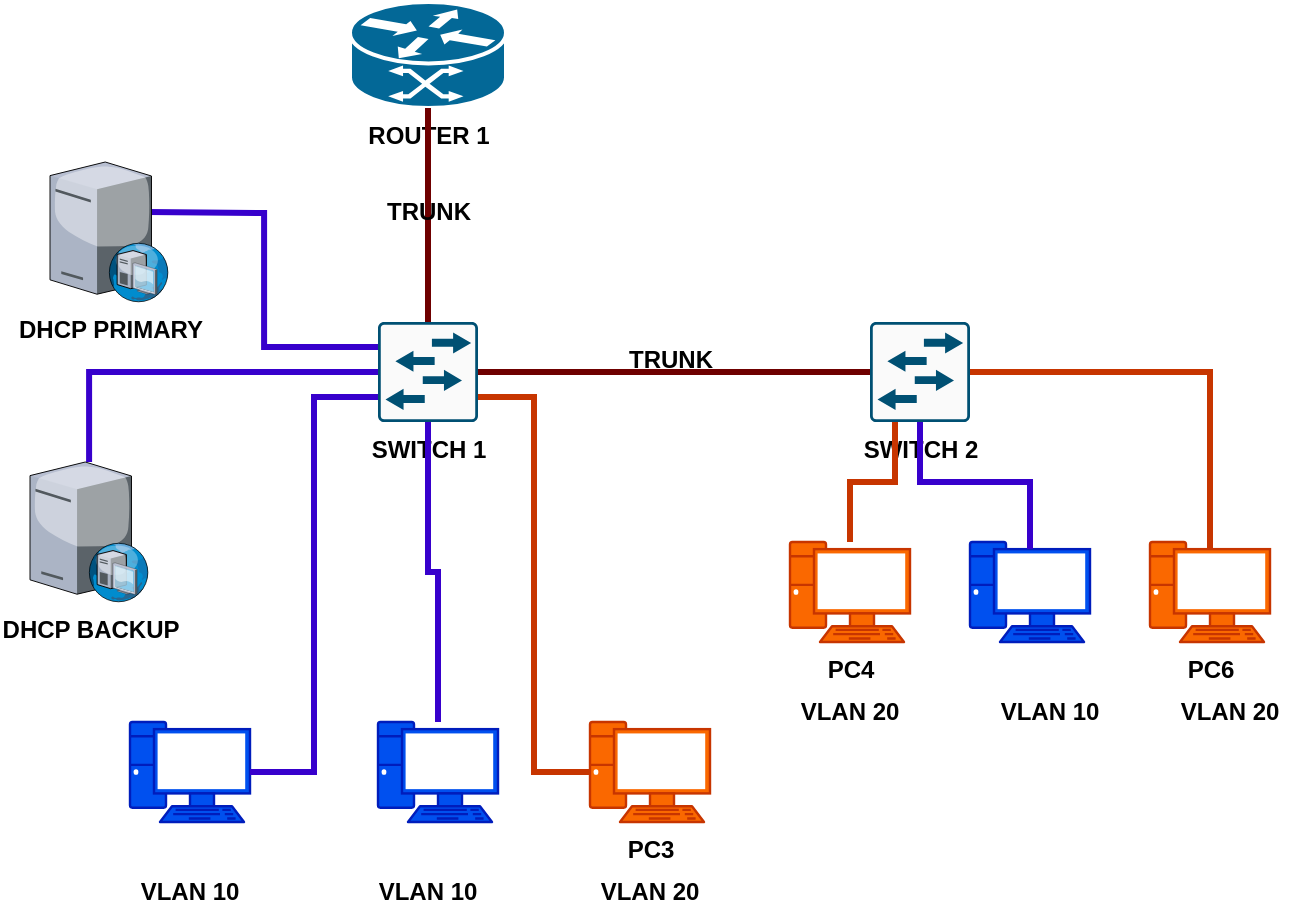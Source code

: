 <mxfile version="28.1.2">
  <diagram name="Page-1" id="t_h60iStYAsj_ZKKakiO">
    <mxGraphModel dx="872" dy="537" grid="1" gridSize="10" guides="1" tooltips="1" connect="1" arrows="1" fold="1" page="1" pageScale="1" pageWidth="827" pageHeight="1169" math="0" shadow="0">
      <root>
        <mxCell id="0" />
        <mxCell id="1" parent="0" />
        <mxCell id="WACMrJMDsqhWbpVsW9vI-1" value="&lt;b&gt;ROUTER 1&lt;/b&gt;" style="shape=mxgraph.cisco.routers.atm_router;html=1;pointerEvents=1;dashed=0;fillColor=#036897;strokeColor=#ffffff;strokeWidth=2;verticalLabelPosition=bottom;verticalAlign=top;align=center;outlineConnect=0;" vertex="1" parent="1">
          <mxGeometry x="290" y="40" width="78" height="53" as="geometry" />
        </mxCell>
        <mxCell id="WACMrJMDsqhWbpVsW9vI-31" style="edgeStyle=orthogonalEdgeStyle;rounded=0;orthogonalLoop=1;jettySize=auto;html=1;endArrow=none;endFill=0;strokeWidth=3;fillColor=#6a00ff;strokeColor=#3700CC;" edge="1" parent="1" source="WACMrJMDsqhWbpVsW9vI-2" target="WACMrJMDsqhWbpVsW9vI-7">
          <mxGeometry relative="1" as="geometry" />
        </mxCell>
        <mxCell id="WACMrJMDsqhWbpVsW9vI-2" value="&lt;b&gt;SWITCH 1&lt;/b&gt;" style="sketch=0;points=[[0.015,0.015,0],[0.985,0.015,0],[0.985,0.985,0],[0.015,0.985,0],[0.25,0,0],[0.5,0,0],[0.75,0,0],[1,0.25,0],[1,0.5,0],[1,0.75,0],[0.75,1,0],[0.5,1,0],[0.25,1,0],[0,0.75,0],[0,0.5,0],[0,0.25,0]];verticalLabelPosition=bottom;html=1;verticalAlign=top;aspect=fixed;align=center;pointerEvents=1;shape=mxgraph.cisco19.rect;prIcon=l2_switch;fillColor=#FAFAFA;strokeColor=#005073;" vertex="1" parent="1">
          <mxGeometry x="304" y="200" width="50" height="50" as="geometry" />
        </mxCell>
        <mxCell id="WACMrJMDsqhWbpVsW9vI-3" value="&lt;b&gt;SWITCH 2&lt;/b&gt;" style="sketch=0;points=[[0.015,0.015,0],[0.985,0.015,0],[0.985,0.985,0],[0.015,0.985,0],[0.25,0,0],[0.5,0,0],[0.75,0,0],[1,0.25,0],[1,0.5,0],[1,0.75,0],[0.75,1,0],[0.5,1,0],[0.25,1,0],[0,0.75,0],[0,0.5,0],[0,0.25,0]];verticalLabelPosition=bottom;html=1;verticalAlign=top;aspect=fixed;align=center;pointerEvents=1;shape=mxgraph.cisco19.rect;prIcon=l2_switch;fillColor=#FAFAFA;strokeColor=#005073;" vertex="1" parent="1">
          <mxGeometry x="550" y="200" width="50" height="50" as="geometry" />
        </mxCell>
        <mxCell id="WACMrJMDsqhWbpVsW9vI-4" style="edgeStyle=orthogonalEdgeStyle;rounded=0;orthogonalLoop=1;jettySize=auto;html=1;entryX=0.5;entryY=0;entryDx=0;entryDy=0;entryPerimeter=0;strokeWidth=3;endArrow=none;endFill=0;fillColor=#a20025;strokeColor=#6F0000;" edge="1" parent="1" source="WACMrJMDsqhWbpVsW9vI-1" target="WACMrJMDsqhWbpVsW9vI-2">
          <mxGeometry relative="1" as="geometry" />
        </mxCell>
        <mxCell id="WACMrJMDsqhWbpVsW9vI-5" style="edgeStyle=orthogonalEdgeStyle;rounded=0;orthogonalLoop=1;jettySize=auto;html=1;entryX=0;entryY=0.5;entryDx=0;entryDy=0;entryPerimeter=0;strokeWidth=3;endArrow=none;endFill=0;fillColor=#a20025;strokeColor=#6F0000;" edge="1" parent="1" source="WACMrJMDsqhWbpVsW9vI-2" target="WACMrJMDsqhWbpVsW9vI-3">
          <mxGeometry relative="1" as="geometry" />
        </mxCell>
        <mxCell id="WACMrJMDsqhWbpVsW9vI-7" value="&lt;b&gt;DHCP BACKUP&lt;/b&gt;" style="verticalLabelPosition=bottom;sketch=0;aspect=fixed;html=1;verticalAlign=top;strokeColor=none;align=center;outlineConnect=0;shape=mxgraph.citrix.dhcp_server;" vertex="1" parent="1">
          <mxGeometry x="130" y="270" width="59.11" height="70" as="geometry" />
        </mxCell>
        <mxCell id="WACMrJMDsqhWbpVsW9vI-12" value="&lt;b&gt;PC1&lt;/b&gt;" style="fontColor=#ffffff;verticalAlign=top;verticalLabelPosition=bottom;labelPosition=center;align=center;html=1;outlineConnect=0;fillColor=#0050ef;strokeColor=#001DBC;gradientDirection=north;strokeWidth=2;shape=mxgraph.networks.pc;" vertex="1" parent="1">
          <mxGeometry x="180" y="400" width="60" height="50" as="geometry" />
        </mxCell>
        <mxCell id="WACMrJMDsqhWbpVsW9vI-37" style="edgeStyle=orthogonalEdgeStyle;rounded=0;orthogonalLoop=1;jettySize=auto;html=1;endArrow=none;endFill=0;strokeWidth=3;fillColor=#6a00ff;strokeColor=#3700CC;" edge="1" parent="1" source="WACMrJMDsqhWbpVsW9vI-13" target="WACMrJMDsqhWbpVsW9vI-2">
          <mxGeometry relative="1" as="geometry" />
        </mxCell>
        <mxCell id="WACMrJMDsqhWbpVsW9vI-13" value="PC2" style="fontColor=#ffffff;verticalAlign=top;verticalLabelPosition=bottom;labelPosition=center;align=center;html=1;outlineConnect=0;fillColor=#0050ef;strokeColor=#001DBC;gradientDirection=north;strokeWidth=2;shape=mxgraph.networks.pc;fontStyle=1" vertex="1" parent="1">
          <mxGeometry x="304" y="400" width="60" height="50" as="geometry" />
        </mxCell>
        <mxCell id="WACMrJMDsqhWbpVsW9vI-14" value="&lt;b&gt;PC3&lt;/b&gt;" style="fontColor=#000000;verticalAlign=top;verticalLabelPosition=bottom;labelPosition=center;align=center;html=1;outlineConnect=0;fillColor=#fa6800;strokeColor=#C73500;gradientDirection=north;strokeWidth=2;shape=mxgraph.networks.pc;" vertex="1" parent="1">
          <mxGeometry x="410" y="400" width="60" height="50" as="geometry" />
        </mxCell>
        <mxCell id="WACMrJMDsqhWbpVsW9vI-16" value="&lt;b&gt;PC4&lt;/b&gt;" style="fontColor=#000000;verticalAlign=top;verticalLabelPosition=bottom;labelPosition=center;align=center;html=1;outlineConnect=0;fillColor=#fa6800;strokeColor=#C73500;gradientDirection=north;strokeWidth=2;shape=mxgraph.networks.pc;" vertex="1" parent="1">
          <mxGeometry x="510" y="310" width="60" height="50" as="geometry" />
        </mxCell>
        <mxCell id="WACMrJMDsqhWbpVsW9vI-17" value="&lt;b&gt;PC5&lt;/b&gt;" style="fontColor=#ffffff;verticalAlign=top;verticalLabelPosition=bottom;labelPosition=center;align=center;html=1;outlineConnect=0;fillColor=#0050ef;strokeColor=#001DBC;gradientDirection=north;strokeWidth=2;shape=mxgraph.networks.pc;" vertex="1" parent="1">
          <mxGeometry x="600" y="310" width="60" height="50" as="geometry" />
        </mxCell>
        <mxCell id="WACMrJMDsqhWbpVsW9vI-20" style="edgeStyle=orthogonalEdgeStyle;rounded=0;orthogonalLoop=1;jettySize=auto;html=1;entryX=0.5;entryY=0.07;entryDx=0;entryDy=0;entryPerimeter=0;endArrow=none;endFill=0;strokeWidth=3;fillColor=#6a00ff;strokeColor=#3700CC;" edge="1" parent="1" source="WACMrJMDsqhWbpVsW9vI-3" target="WACMrJMDsqhWbpVsW9vI-17">
          <mxGeometry relative="1" as="geometry" />
        </mxCell>
        <mxCell id="WACMrJMDsqhWbpVsW9vI-22" style="edgeStyle=orthogonalEdgeStyle;rounded=0;orthogonalLoop=1;jettySize=auto;html=1;entryX=0.25;entryY=1;entryDx=0;entryDy=0;entryPerimeter=0;strokeWidth=3;endSize=6;endArrow=none;endFill=0;fillColor=#fa6800;strokeColor=#C73500;" edge="1" parent="1" source="WACMrJMDsqhWbpVsW9vI-16" target="WACMrJMDsqhWbpVsW9vI-3">
          <mxGeometry relative="1" as="geometry">
            <mxPoint x="562" y="260" as="targetPoint" />
          </mxGeometry>
        </mxCell>
        <mxCell id="WACMrJMDsqhWbpVsW9vI-32" style="edgeStyle=orthogonalEdgeStyle;rounded=0;orthogonalLoop=1;jettySize=auto;html=1;entryX=0;entryY=0.25;entryDx=0;entryDy=0;entryPerimeter=0;endArrow=none;endFill=0;strokeWidth=3;fillColor=#6a00ff;strokeColor=#3700CC;" edge="1" parent="1" target="WACMrJMDsqhWbpVsW9vI-2">
          <mxGeometry relative="1" as="geometry">
            <mxPoint x="189.11" y="145" as="sourcePoint" />
          </mxGeometry>
        </mxCell>
        <mxCell id="WACMrJMDsqhWbpVsW9vI-33" value="&lt;b&gt;DHCP PRIMARY&lt;/b&gt;" style="verticalLabelPosition=bottom;sketch=0;aspect=fixed;html=1;verticalAlign=top;strokeColor=none;align=center;outlineConnect=0;shape=mxgraph.citrix.dhcp_server;" vertex="1" parent="1">
          <mxGeometry x="140" y="120" width="59.11" height="70" as="geometry" />
        </mxCell>
        <mxCell id="WACMrJMDsqhWbpVsW9vI-39" style="edgeStyle=orthogonalEdgeStyle;rounded=0;orthogonalLoop=1;jettySize=auto;html=1;entryX=1;entryY=0.75;entryDx=0;entryDy=0;entryPerimeter=0;strokeWidth=3;endSize=6;endArrow=none;endFill=0;fillColor=#fa6800;strokeColor=#C73500;" edge="1" parent="1" source="WACMrJMDsqhWbpVsW9vI-14" target="WACMrJMDsqhWbpVsW9vI-2">
          <mxGeometry relative="1" as="geometry" />
        </mxCell>
        <mxCell id="WACMrJMDsqhWbpVsW9vI-40" style="edgeStyle=orthogonalEdgeStyle;rounded=0;orthogonalLoop=1;jettySize=auto;html=1;entryX=0;entryY=0.75;entryDx=0;entryDy=0;entryPerimeter=0;endArrow=none;endFill=0;strokeWidth=3;fillColor=#6a00ff;strokeColor=#3700CC;" edge="1" parent="1" source="WACMrJMDsqhWbpVsW9vI-12" target="WACMrJMDsqhWbpVsW9vI-2">
          <mxGeometry relative="1" as="geometry" />
        </mxCell>
        <mxCell id="WACMrJMDsqhWbpVsW9vI-42" value="&lt;b&gt;VLAN 10&lt;/b&gt;" style="text;strokeColor=none;align=center;fillColor=none;html=1;verticalAlign=middle;whiteSpace=wrap;rounded=0;" vertex="1" parent="1">
          <mxGeometry x="180" y="470" width="60" height="30" as="geometry" />
        </mxCell>
        <mxCell id="WACMrJMDsqhWbpVsW9vI-44" value="&lt;b&gt;VLAN 10&lt;/b&gt;" style="text;strokeColor=none;align=center;fillColor=none;html=1;verticalAlign=middle;whiteSpace=wrap;rounded=0;" vertex="1" parent="1">
          <mxGeometry x="299" y="470" width="60" height="30" as="geometry" />
        </mxCell>
        <mxCell id="WACMrJMDsqhWbpVsW9vI-45" value="&lt;b&gt;VLAN 20&lt;/b&gt;" style="text;strokeColor=none;align=center;fillColor=none;html=1;verticalAlign=middle;whiteSpace=wrap;rounded=0;" vertex="1" parent="1">
          <mxGeometry x="410" y="470" width="60" height="30" as="geometry" />
        </mxCell>
        <mxCell id="WACMrJMDsqhWbpVsW9vI-46" value="&lt;b&gt;VLAN 20&lt;/b&gt;" style="text;strokeColor=none;align=center;fillColor=none;html=1;verticalAlign=middle;whiteSpace=wrap;rounded=0;" vertex="1" parent="1">
          <mxGeometry x="510" y="380" width="60" height="30" as="geometry" />
        </mxCell>
        <mxCell id="WACMrJMDsqhWbpVsW9vI-47" value="&lt;b&gt;PC6&lt;/b&gt;" style="fontColor=#000000;verticalAlign=top;verticalLabelPosition=bottom;labelPosition=center;align=center;html=1;outlineConnect=0;fillColor=#fa6800;strokeColor=#C73500;gradientDirection=north;strokeWidth=2;shape=mxgraph.networks.pc;" vertex="1" parent="1">
          <mxGeometry x="690" y="310" width="60" height="50" as="geometry" />
        </mxCell>
        <mxCell id="WACMrJMDsqhWbpVsW9vI-48" style="edgeStyle=orthogonalEdgeStyle;rounded=0;orthogonalLoop=1;jettySize=auto;html=1;entryX=0.5;entryY=0.07;entryDx=0;entryDy=0;entryPerimeter=0;strokeWidth=3;endSize=6;endArrow=none;endFill=0;fillColor=#fa6800;strokeColor=#C73500;" edge="1" parent="1" source="WACMrJMDsqhWbpVsW9vI-3" target="WACMrJMDsqhWbpVsW9vI-47">
          <mxGeometry relative="1" as="geometry" />
        </mxCell>
        <mxCell id="WACMrJMDsqhWbpVsW9vI-49" value="&lt;b&gt;VLAN 10&lt;/b&gt;" style="text;strokeColor=none;align=center;fillColor=none;html=1;verticalAlign=middle;whiteSpace=wrap;rounded=0;" vertex="1" parent="1">
          <mxGeometry x="610" y="380" width="60" height="30" as="geometry" />
        </mxCell>
        <mxCell id="WACMrJMDsqhWbpVsW9vI-50" value="&lt;b&gt;VLAN 20&lt;/b&gt;" style="text;strokeColor=none;align=center;fillColor=none;html=1;verticalAlign=middle;whiteSpace=wrap;rounded=0;" vertex="1" parent="1">
          <mxGeometry x="700" y="380" width="60" height="30" as="geometry" />
        </mxCell>
        <mxCell id="WACMrJMDsqhWbpVsW9vI-52" value="&lt;b&gt;TRUNK&lt;/b&gt;" style="text;html=1;align=center;verticalAlign=middle;resizable=0;points=[];autosize=1;strokeColor=none;fillColor=none;" vertex="1" parent="1">
          <mxGeometry x="294" y="130" width="70" height="30" as="geometry" />
        </mxCell>
        <mxCell id="WACMrJMDsqhWbpVsW9vI-54" value="&lt;b&gt;TRUNK&lt;/b&gt;" style="text;html=1;align=center;verticalAlign=middle;resizable=0;points=[];autosize=1;strokeColor=none;fillColor=none;" vertex="1" parent="1">
          <mxGeometry x="415" y="204" width="70" height="30" as="geometry" />
        </mxCell>
      </root>
    </mxGraphModel>
  </diagram>
</mxfile>
